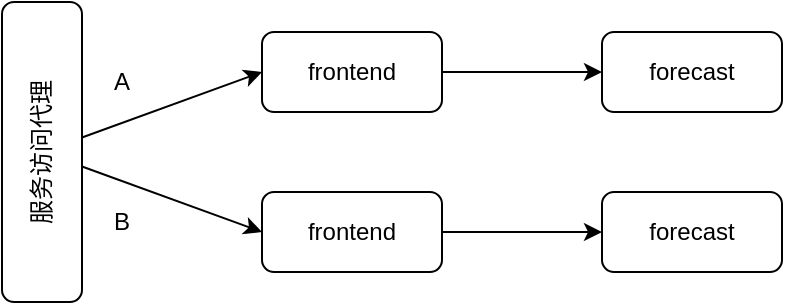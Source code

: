 <mxfile version="12.6.5" type="device"><diagram id="HPWDGIUqDz7JbQFca2pe" name="Page-1"><mxGraphModel dx="1024" dy="592" grid="1" gridSize="10" guides="1" tooltips="1" connect="1" arrows="1" fold="1" page="1" pageScale="1" pageWidth="2339" pageHeight="3300" math="0" shadow="0"><root><mxCell id="0"/><mxCell id="1" parent="0"/><mxCell id="3Om-keSjQKmiDx5FL1s8-22" style="edgeStyle=none;rounded=0;orthogonalLoop=1;jettySize=auto;html=1;entryX=0;entryY=0.5;entryDx=0;entryDy=0;" edge="1" parent="1" source="3Om-keSjQKmiDx5FL1s8-2" target="3Om-keSjQKmiDx5FL1s8-16"><mxGeometry relative="1" as="geometry"/></mxCell><mxCell id="3Om-keSjQKmiDx5FL1s8-23" style="edgeStyle=none;rounded=0;orthogonalLoop=1;jettySize=auto;html=1;entryX=0;entryY=0.5;entryDx=0;entryDy=0;" edge="1" parent="1" source="3Om-keSjQKmiDx5FL1s8-2" target="3Om-keSjQKmiDx5FL1s8-13"><mxGeometry relative="1" as="geometry"/></mxCell><mxCell id="3Om-keSjQKmiDx5FL1s8-2" value="服务访问代理" style="rounded=1;whiteSpace=wrap;html=1;horizontal=0;" vertex="1" parent="1"><mxGeometry x="200" y="300" width="40" height="150" as="geometry"/></mxCell><mxCell id="3Om-keSjQKmiDx5FL1s8-12" style="edgeStyle=orthogonalEdgeStyle;rounded=0;orthogonalLoop=1;jettySize=auto;html=1;" edge="1" parent="1" source="3Om-keSjQKmiDx5FL1s8-13" target="3Om-keSjQKmiDx5FL1s8-14"><mxGeometry relative="1" as="geometry"/></mxCell><mxCell id="3Om-keSjQKmiDx5FL1s8-13" value="frontend" style="rounded=1;whiteSpace=wrap;html=1;" vertex="1" parent="1"><mxGeometry x="330" y="315" width="90" height="40" as="geometry"/></mxCell><mxCell id="3Om-keSjQKmiDx5FL1s8-14" value="forecast" style="rounded=1;whiteSpace=wrap;html=1;" vertex="1" parent="1"><mxGeometry x="500" y="315" width="90" height="40" as="geometry"/></mxCell><mxCell id="3Om-keSjQKmiDx5FL1s8-15" style="edgeStyle=orthogonalEdgeStyle;rounded=0;orthogonalLoop=1;jettySize=auto;html=1;" edge="1" parent="1" source="3Om-keSjQKmiDx5FL1s8-16" target="3Om-keSjQKmiDx5FL1s8-17"><mxGeometry relative="1" as="geometry"/></mxCell><mxCell id="3Om-keSjQKmiDx5FL1s8-16" value="frontend" style="rounded=1;whiteSpace=wrap;html=1;" vertex="1" parent="1"><mxGeometry x="330" y="395" width="90" height="40" as="geometry"/></mxCell><mxCell id="3Om-keSjQKmiDx5FL1s8-17" value="forecast" style="rounded=1;whiteSpace=wrap;html=1;" vertex="1" parent="1"><mxGeometry x="500" y="395" width="90" height="40" as="geometry"/></mxCell><mxCell id="3Om-keSjQKmiDx5FL1s8-20" value="A" style="text;html=1;strokeColor=none;fillColor=none;align=center;verticalAlign=middle;whiteSpace=wrap;rounded=0;" vertex="1" parent="1"><mxGeometry x="240" y="330" width="40" height="20" as="geometry"/></mxCell><mxCell id="3Om-keSjQKmiDx5FL1s8-21" value="B" style="text;html=1;strokeColor=none;fillColor=none;align=center;verticalAlign=middle;whiteSpace=wrap;rounded=0;" vertex="1" parent="1"><mxGeometry x="240" y="400" width="40" height="20" as="geometry"/></mxCell></root></mxGraphModel></diagram></mxfile>